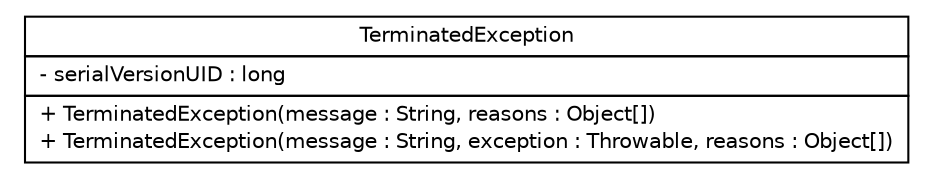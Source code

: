 #!/usr/local/bin/dot
#
# Class diagram 
# Generated by UMLGraph version R5_6 (http://www.umlgraph.org/)
#

digraph G {
	edge [fontname="Helvetica",fontsize=10,labelfontname="Helvetica",labelfontsize=10];
	node [fontname="Helvetica",fontsize=10,shape=plaintext];
	nodesep=0.25;
	ranksep=0.5;
	// de.hsbremen.tc.tnc.tnccs.adapter.im.exception.TerminatedException
	c3428 [label=<<table title="de.hsbremen.tc.tnc.tnccs.adapter.im.exception.TerminatedException" border="0" cellborder="1" cellspacing="0" cellpadding="2" port="p" href="./TerminatedException.html">
		<tr><td><table border="0" cellspacing="0" cellpadding="1">
<tr><td align="center" balign="center"> TerminatedException </td></tr>
		</table></td></tr>
		<tr><td><table border="0" cellspacing="0" cellpadding="1">
<tr><td align="left" balign="left"> - serialVersionUID : long </td></tr>
		</table></td></tr>
		<tr><td><table border="0" cellspacing="0" cellpadding="1">
<tr><td align="left" balign="left"> + TerminatedException(message : String, reasons : Object[]) </td></tr>
<tr><td align="left" balign="left"> + TerminatedException(message : String, exception : Throwable, reasons : Object[]) </td></tr>
		</table></td></tr>
		</table>>, URL="./TerminatedException.html", fontname="Helvetica", fontcolor="black", fontsize=10.0];
}

